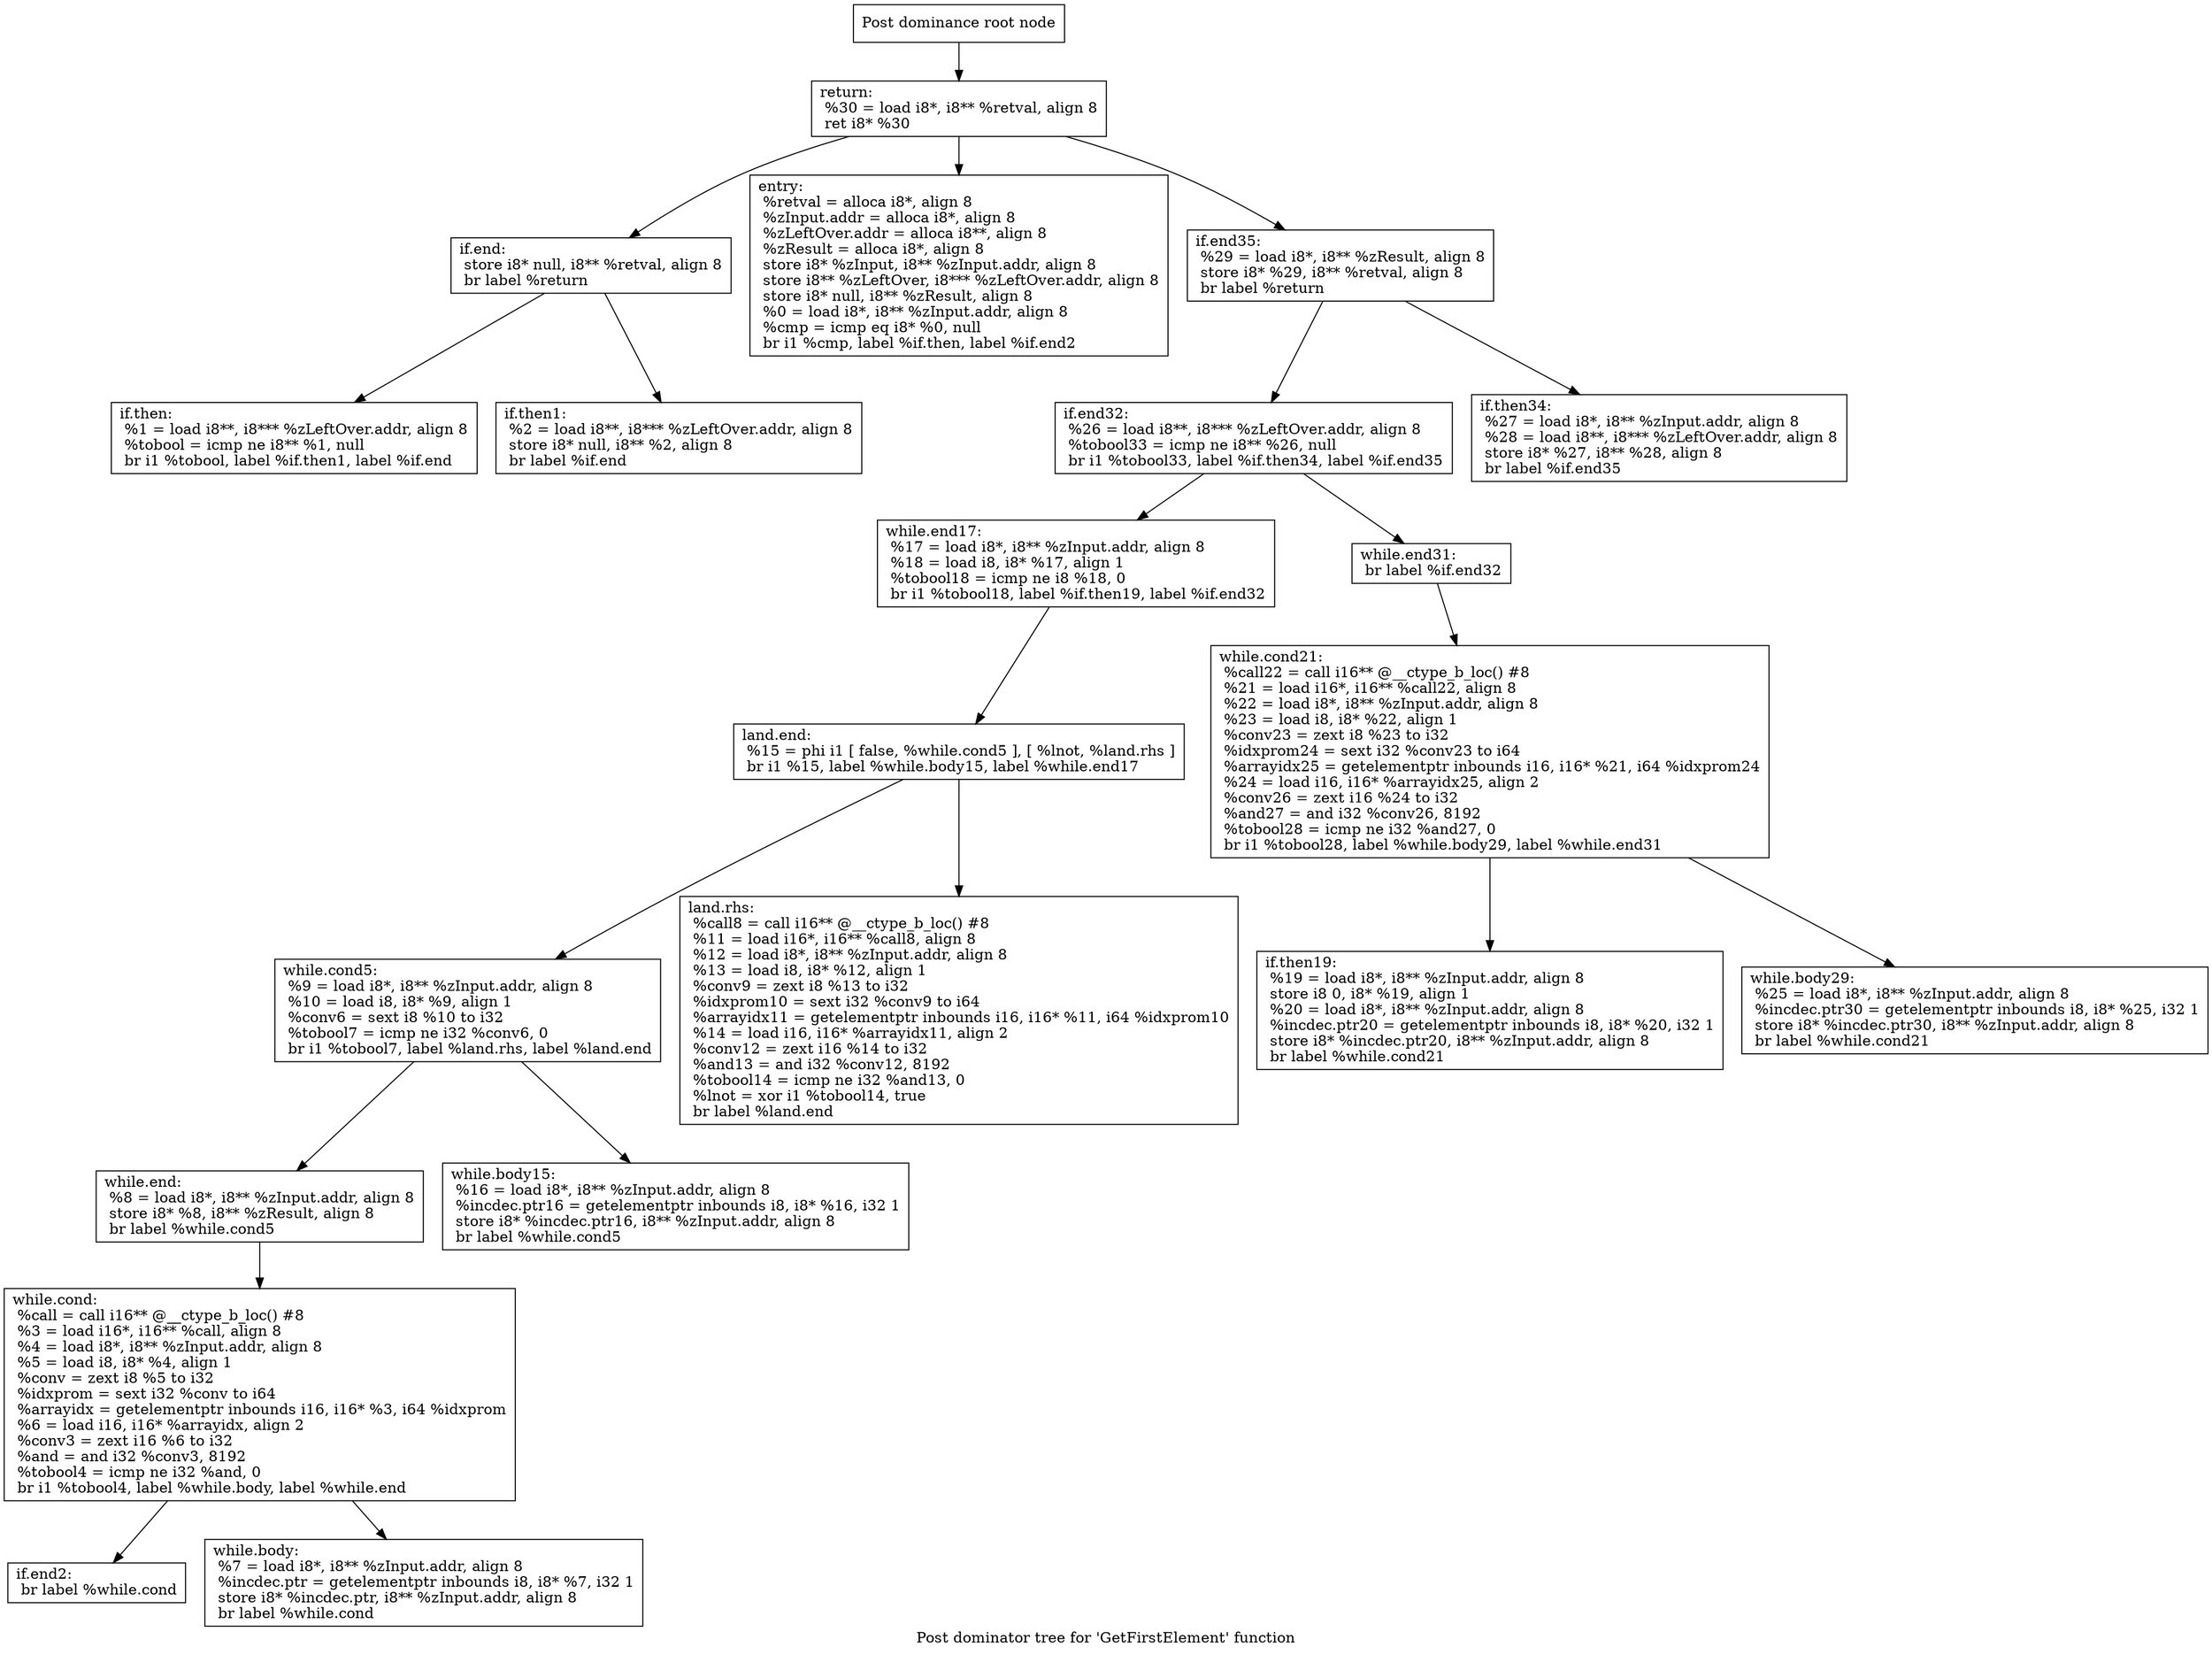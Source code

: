 digraph "Post dominator tree for 'GetFirstElement' function" {
	label="Post dominator tree for 'GetFirstElement' function";

	Node0x22cc680 [shape=record,label="{Post dominance root node}"];
	Node0x22cc680 -> Node0x22cead0;
	Node0x22cead0 [shape=record,label="{return:                                           \l  %30 = load i8*, i8** %retval, align 8\l  ret i8* %30\l}"];
	Node0x22cead0 -> Node0x2272b40;
	Node0x22cead0 -> Node0x22c6ce0;
	Node0x22cead0 -> Node0x22cbdf0;
	Node0x2272b40 [shape=record,label="{if.end:                                           \l  store i8* null, i8** %retval, align 8\l  br label %return\l}"];
	Node0x2272b40 -> Node0x22b41c0;
	Node0x2272b40 -> Node0x225fd20;
	Node0x22b41c0 [shape=record,label="{if.then:                                          \l  %1 = load i8**, i8*** %zLeftOver.addr, align 8\l  %tobool = icmp ne i8** %1, null\l  br i1 %tobool, label %if.then1, label %if.end\l}"];
	Node0x225fd20 [shape=record,label="{if.then1:                                         \l  %2 = load i8**, i8*** %zLeftOver.addr, align 8\l  store i8* null, i8** %2, align 8\l  br label %if.end\l}"];
	Node0x22c6ce0 [shape=record,label="{entry:\l  %retval = alloca i8*, align 8\l  %zInput.addr = alloca i8*, align 8\l  %zLeftOver.addr = alloca i8**, align 8\l  %zResult = alloca i8*, align 8\l  store i8* %zInput, i8** %zInput.addr, align 8\l  store i8** %zLeftOver, i8*** %zLeftOver.addr, align 8\l  store i8* null, i8** %zResult, align 8\l  %0 = load i8*, i8** %zInput.addr, align 8\l  %cmp = icmp eq i8* %0, null\l  br i1 %cmp, label %if.then, label %if.end2\l}"];
	Node0x22cbdf0 [shape=record,label="{if.end35:                                         \l  %29 = load i8*, i8** %zResult, align 8\l  store i8* %29, i8** %retval, align 8\l  br label %return\l}"];
	Node0x22cbdf0 -> Node0x22f7c50;
	Node0x22cbdf0 -> Node0x22f2500;
	Node0x22f7c50 [shape=record,label="{if.end32:                                         \l  %26 = load i8**, i8*** %zLeftOver.addr, align 8\l  %tobool33 = icmp ne i8** %26, null\l  br i1 %tobool33, label %if.then34, label %if.end35\l}"];
	Node0x22f7c50 -> Node0x22cc920;
	Node0x22f7c50 -> Node0x2262ab0;
	Node0x22cc920 [shape=record,label="{while.end17:                                      \l  %17 = load i8*, i8** %zInput.addr, align 8\l  %18 = load i8, i8* %17, align 1\l  %tobool18 = icmp ne i8 %18, 0\l  br i1 %tobool18, label %if.then19, label %if.end32\l}"];
	Node0x22cc920 -> Node0x2237920;
	Node0x2237920 [shape=record,label="{land.end:                                         \l  %15 = phi i1 [ false, %while.cond5 ], [ %lnot, %land.rhs ]\l  br i1 %15, label %while.body15, label %while.end17\l}"];
	Node0x2237920 -> Node0x2261bb0;
	Node0x2237920 -> Node0x22fdf20;
	Node0x2261bb0 [shape=record,label="{while.cond5:                                      \l  %9 = load i8*, i8** %zInput.addr, align 8\l  %10 = load i8, i8* %9, align 1\l  %conv6 = sext i8 %10 to i32\l  %tobool7 = icmp ne i32 %conv6, 0\l  br i1 %tobool7, label %land.rhs, label %land.end\l}"];
	Node0x2261bb0 -> Node0x223f800;
	Node0x2261bb0 -> Node0x224bf00;
	Node0x223f800 [shape=record,label="{while.end:                                        \l  %8 = load i8*, i8** %zInput.addr, align 8\l  store i8* %8, i8** %zResult, align 8\l  br label %while.cond5\l}"];
	Node0x223f800 -> Node0x22a1de0;
	Node0x22a1de0 [shape=record,label="{while.cond:                                       \l  %call = call i16** @__ctype_b_loc() #8\l  %3 = load i16*, i16** %call, align 8\l  %4 = load i8*, i8** %zInput.addr, align 8\l  %5 = load i8, i8* %4, align 1\l  %conv = zext i8 %5 to i32\l  %idxprom = sext i32 %conv to i64\l  %arrayidx = getelementptr inbounds i16, i16* %3, i64 %idxprom\l  %6 = load i16, i16* %arrayidx, align 2\l  %conv3 = zext i16 %6 to i32\l  %and = and i32 %conv3, 8192\l  %tobool4 = icmp ne i32 %and, 0\l  br i1 %tobool4, label %while.body, label %while.end\l}"];
	Node0x22a1de0 -> Node0x23042f0;
	Node0x22a1de0 -> Node0x22e0e20;
	Node0x23042f0 [shape=record,label="{if.end2:                                          \l  br label %while.cond\l}"];
	Node0x22e0e20 [shape=record,label="{while.body:                                       \l  %7 = load i8*, i8** %zInput.addr, align 8\l  %incdec.ptr = getelementptr inbounds i8, i8* %7, i32 1\l  store i8* %incdec.ptr, i8** %zInput.addr, align 8\l  br label %while.cond\l}"];
	Node0x224bf00 [shape=record,label="{while.body15:                                     \l  %16 = load i8*, i8** %zInput.addr, align 8\l  %incdec.ptr16 = getelementptr inbounds i8, i8* %16, i32 1\l  store i8* %incdec.ptr16, i8** %zInput.addr, align 8\l  br label %while.cond5\l}"];
	Node0x22fdf20 [shape=record,label="{land.rhs:                                         \l  %call8 = call i16** @__ctype_b_loc() #8\l  %11 = load i16*, i16** %call8, align 8\l  %12 = load i8*, i8** %zInput.addr, align 8\l  %13 = load i8, i8* %12, align 1\l  %conv9 = zext i8 %13 to i32\l  %idxprom10 = sext i32 %conv9 to i64\l  %arrayidx11 = getelementptr inbounds i16, i16* %11, i64 %idxprom10\l  %14 = load i16, i16* %arrayidx11, align 2\l  %conv12 = zext i16 %14 to i32\l  %and13 = and i32 %conv12, 8192\l  %tobool14 = icmp ne i32 %and13, 0\l  %lnot = xor i1 %tobool14, true\l  br label %land.end\l}"];
	Node0x2262ab0 [shape=record,label="{while.end31:                                      \l  br label %if.end32\l}"];
	Node0x2262ab0 -> Node0x22c2120;
	Node0x22c2120 [shape=record,label="{while.cond21:                                     \l  %call22 = call i16** @__ctype_b_loc() #8\l  %21 = load i16*, i16** %call22, align 8\l  %22 = load i8*, i8** %zInput.addr, align 8\l  %23 = load i8, i8* %22, align 1\l  %conv23 = zext i8 %23 to i32\l  %idxprom24 = sext i32 %conv23 to i64\l  %arrayidx25 = getelementptr inbounds i16, i16* %21, i64 %idxprom24\l  %24 = load i16, i16* %arrayidx25, align 2\l  %conv26 = zext i16 %24 to i32\l  %and27 = and i32 %conv26, 8192\l  %tobool28 = icmp ne i32 %and27, 0\l  br i1 %tobool28, label %while.body29, label %while.end31\l}"];
	Node0x22c2120 -> Node0x22cc090;
	Node0x22c2120 -> Node0x22f70a0;
	Node0x22cc090 [shape=record,label="{if.then19:                                        \l  %19 = load i8*, i8** %zInput.addr, align 8\l  store i8 0, i8* %19, align 1\l  %20 = load i8*, i8** %zInput.addr, align 8\l  %incdec.ptr20 = getelementptr inbounds i8, i8* %20, i32 1\l  store i8* %incdec.ptr20, i8** %zInput.addr, align 8\l  br label %while.cond21\l}"];
	Node0x22f70a0 [shape=record,label="{while.body29:                                     \l  %25 = load i8*, i8** %zInput.addr, align 8\l  %incdec.ptr30 = getelementptr inbounds i8, i8* %25, i32 1\l  store i8* %incdec.ptr30, i8** %zInput.addr, align 8\l  br label %while.cond21\l}"];
	Node0x22f2500 [shape=record,label="{if.then34:                                        \l  %27 = load i8*, i8** %zInput.addr, align 8\l  %28 = load i8**, i8*** %zLeftOver.addr, align 8\l  store i8* %27, i8** %28, align 8\l  br label %if.end35\l}"];
}

